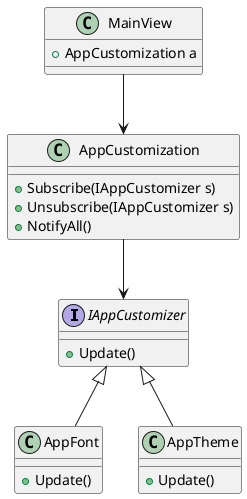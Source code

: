 @startuml ClassDiagram
interface IAppCustomizer{
    +Update()
} 
class AppCustomization{
    +Subscribe(IAppCustomizer s)
    +Unsubscribe(IAppCustomizer s)
    +NotifyAll()
}
class AppFont{
    +Update()
}
class AppTheme{
    +Update()
}
class MainView{
    +AppCustomization a
}
AppCustomization --> IAppCustomizer
IAppCustomizer <|-- AppFont
IAppCustomizer <|-- AppTheme
MainView --> AppCustomization
@enduml